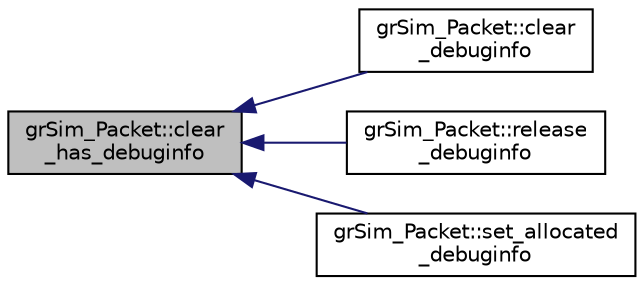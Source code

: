 digraph "grSim_Packet::clear_has_debuginfo"
{
 // INTERACTIVE_SVG=YES
  edge [fontname="Helvetica",fontsize="10",labelfontname="Helvetica",labelfontsize="10"];
  node [fontname="Helvetica",fontsize="10",shape=record];
  rankdir="LR";
  Node1 [label="grSim_Packet::clear\l_has_debuginfo",height=0.2,width=0.4,color="black", fillcolor="grey75", style="filled", fontcolor="black"];
  Node1 -> Node2 [dir="back",color="midnightblue",fontsize="10",style="solid",fontname="Helvetica"];
  Node2 [label="grSim_Packet::clear\l_debuginfo",height=0.2,width=0.4,color="black", fillcolor="white", style="filled",URL="$d3/db5/classgr_sim___packet.html#ade7cd4ec4bb5fb6368f9c0fc6cc955fc"];
  Node1 -> Node3 [dir="back",color="midnightblue",fontsize="10",style="solid",fontname="Helvetica"];
  Node3 [label="grSim_Packet::release\l_debuginfo",height=0.2,width=0.4,color="black", fillcolor="white", style="filled",URL="$d3/db5/classgr_sim___packet.html#a154235041e0aa529197698150e89ac81"];
  Node1 -> Node4 [dir="back",color="midnightblue",fontsize="10",style="solid",fontname="Helvetica"];
  Node4 [label="grSim_Packet::set_allocated\l_debuginfo",height=0.2,width=0.4,color="black", fillcolor="white", style="filled",URL="$d3/db5/classgr_sim___packet.html#ac6acdbc8e80eeee5adff379f4b2655c4"];
}
